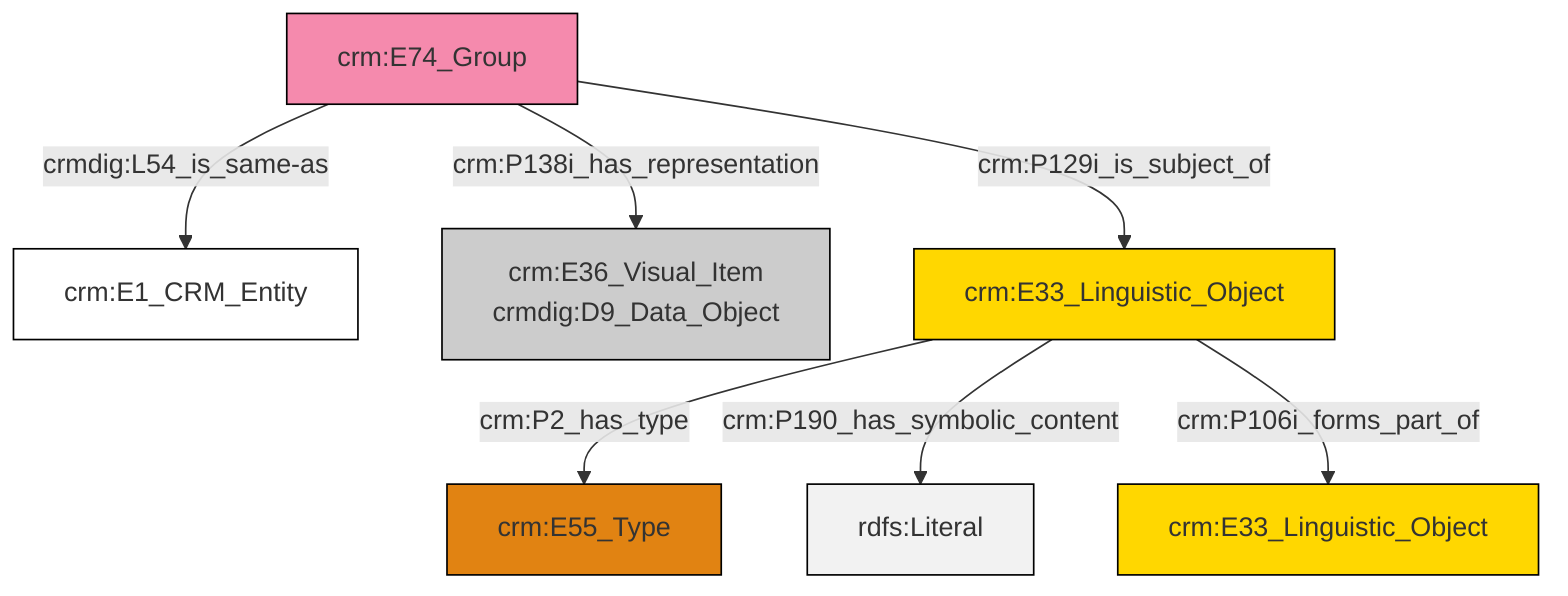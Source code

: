 graph TD
classDef Literal fill:#f2f2f2,stroke:#000000;
classDef CRM_Entity fill:#FFFFFF,stroke:#000000;
classDef Temporal_Entity fill:#00C9E6, stroke:#000000;
classDef Type fill:#E18312, stroke:#000000;
classDef Time-Span fill:#2C9C91, stroke:#000000;
classDef Appellation fill:#FFEB7F, stroke:#000000;
classDef Place fill:#008836, stroke:#000000;
classDef Persistent_Item fill:#B266B2, stroke:#000000;
classDef Conceptual_Object fill:#FFD700, stroke:#000000;
classDef Physical_Thing fill:#D2B48C, stroke:#000000;
classDef Actor fill:#f58aad, stroke:#000000;
classDef PC_Classes fill:#4ce600, stroke:#000000;
classDef Multi fill:#cccccc,stroke:#000000;

0["crm:E74_Group"]:::Actor -->|crmdig:L54_is_same-as| 1["crm:E1_CRM_Entity"]:::CRM_Entity
4["crm:E33_Linguistic_Object"]:::Conceptual_Object -->|crm:P2_has_type| 5["crm:E55_Type"]:::Type
4["crm:E33_Linguistic_Object"]:::Conceptual_Object -->|crm:P190_has_symbolic_content| 8[rdfs:Literal]:::Literal
0["crm:E74_Group"]:::Actor -->|crm:P129i_is_subject_of| 4["crm:E33_Linguistic_Object"]:::Conceptual_Object
4["crm:E33_Linguistic_Object"]:::Conceptual_Object -->|crm:P106i_forms_part_of| 10["crm:E33_Linguistic_Object"]:::Conceptual_Object
0["crm:E74_Group"]:::Actor -->|crm:P138i_has_representation| 2["crm:E36_Visual_Item<br>crmdig:D9_Data_Object"]:::Multi